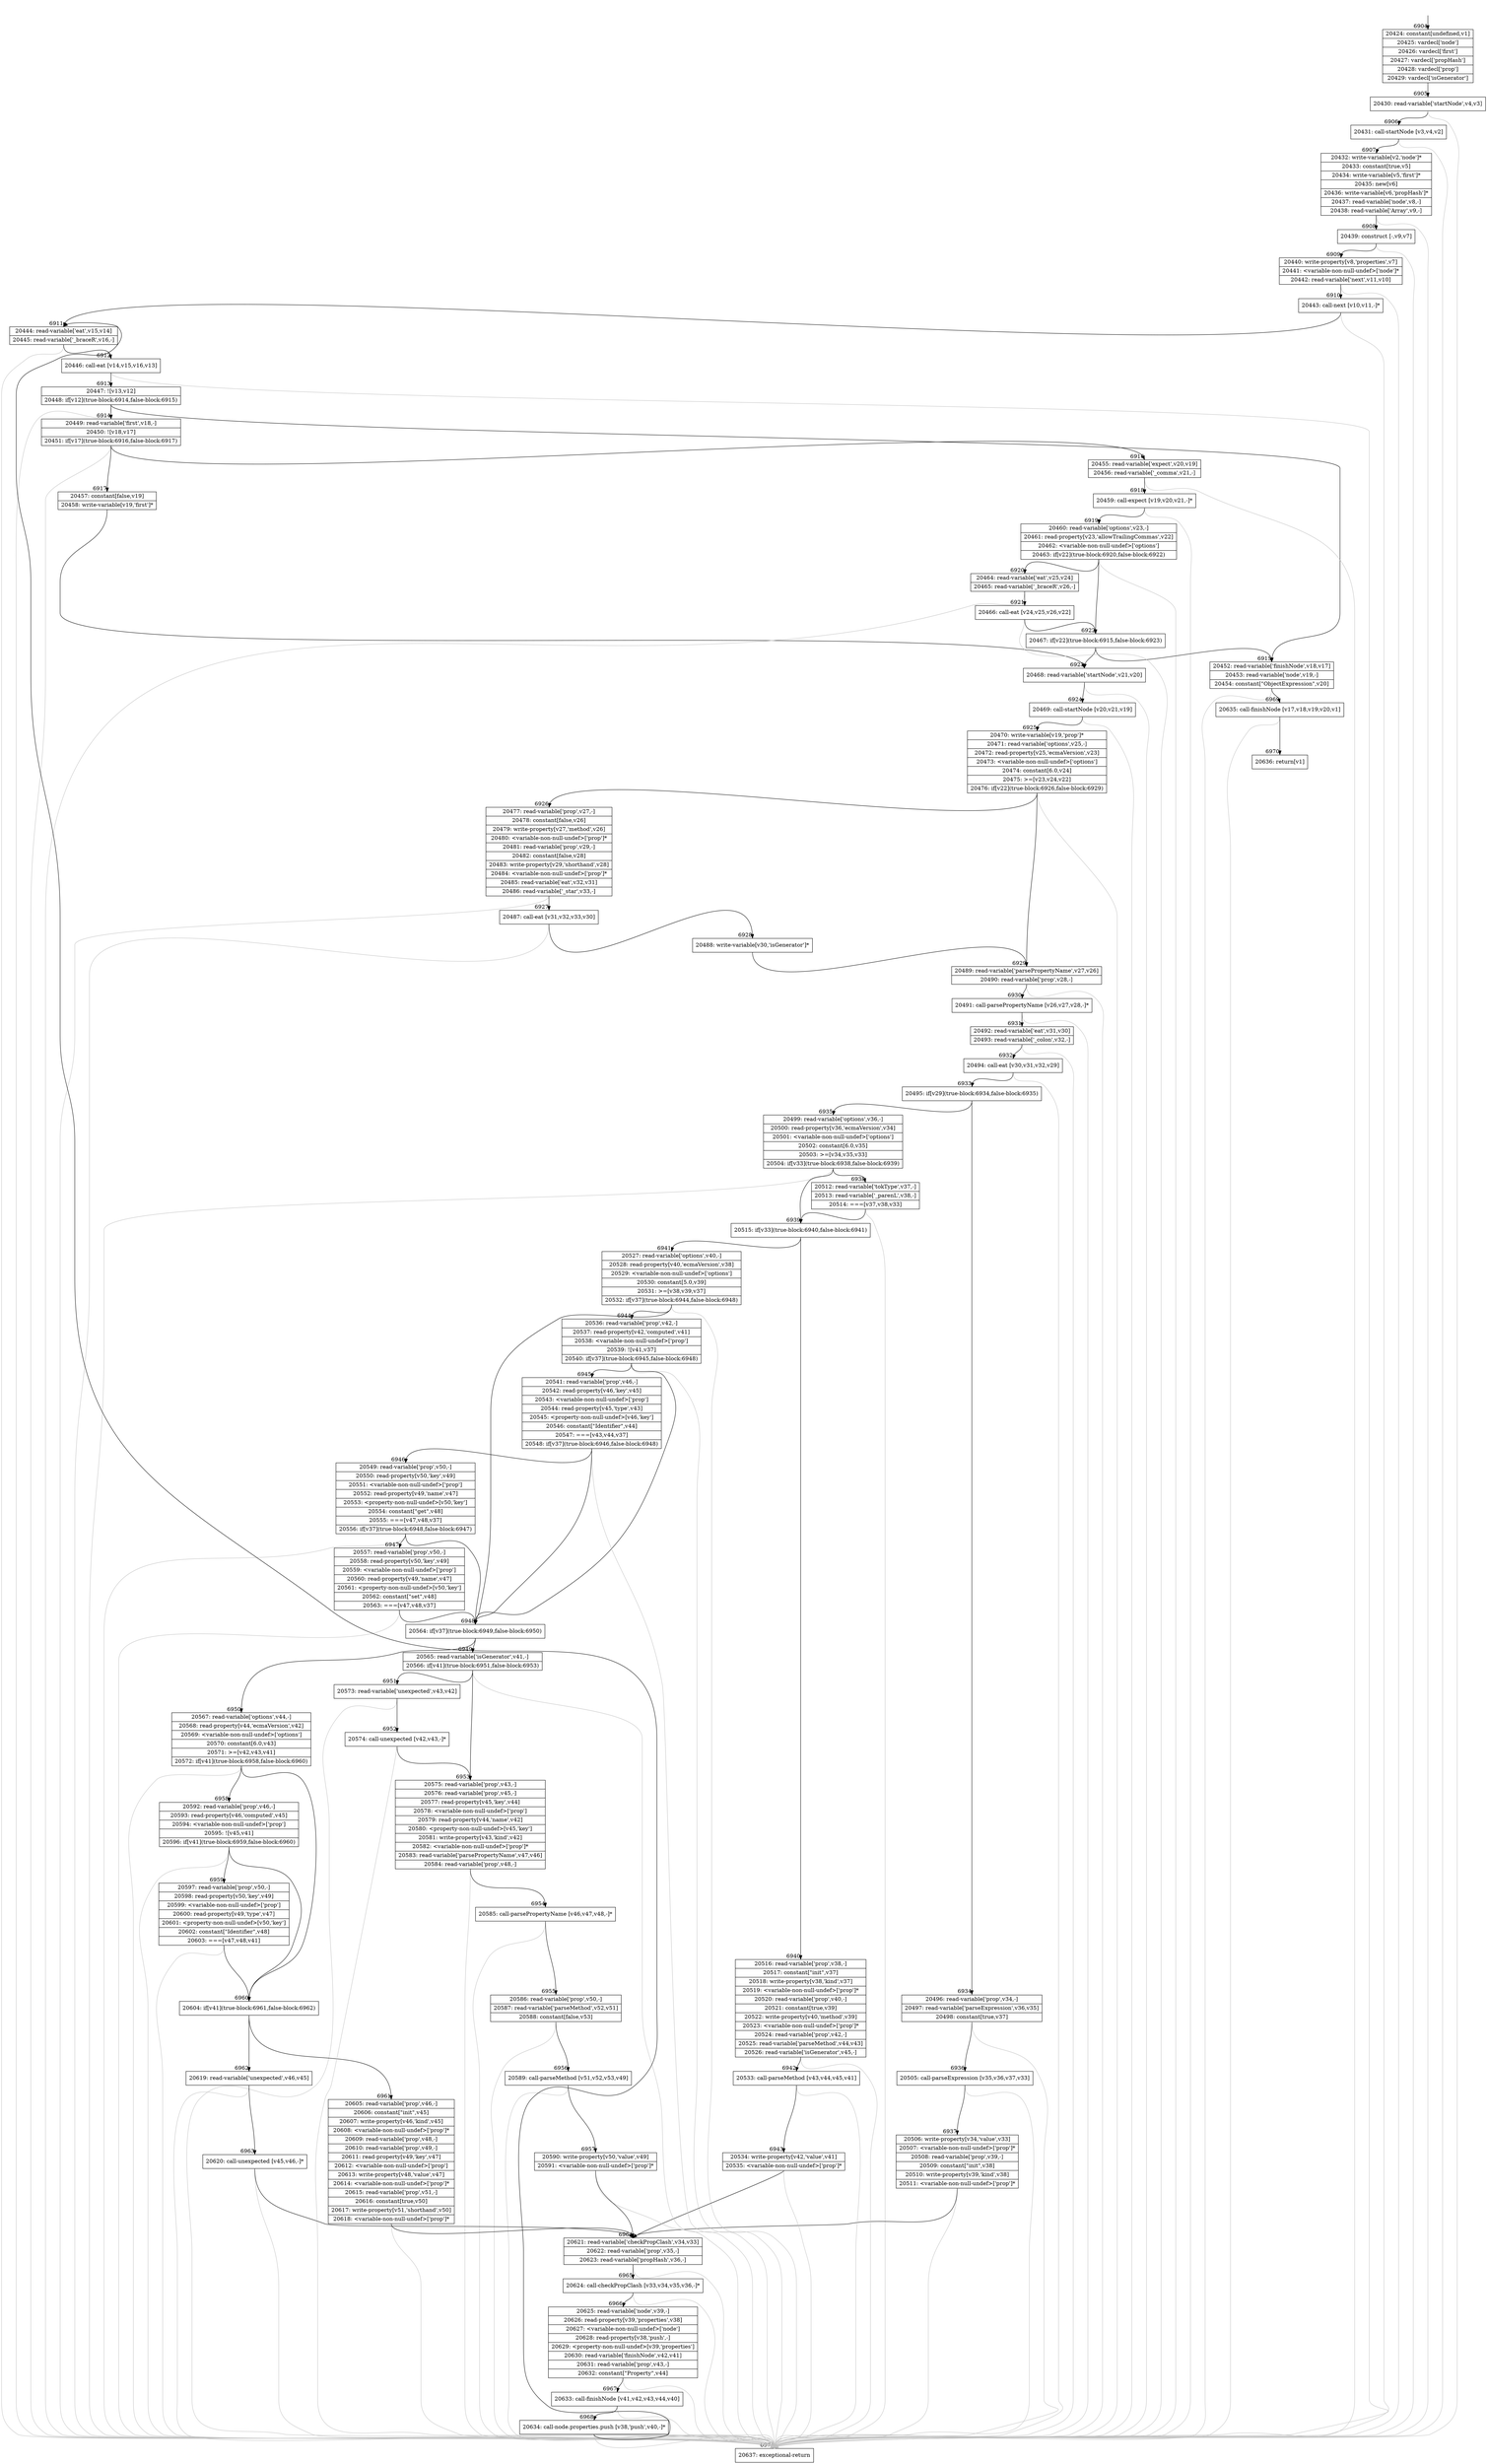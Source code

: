 digraph {
rankdir="TD"
BB_entry382[shape=none,label=""];
BB_entry382 -> BB6904 [tailport=s, headport=n, headlabel="    6904"]
BB6904 [shape=record label="{20424: constant[undefined,v1]|20425: vardecl['node']|20426: vardecl['first']|20427: vardecl['propHash']|20428: vardecl['prop']|20429: vardecl['isGenerator']}" ] 
BB6904 -> BB6905 [tailport=s, headport=n, headlabel="      6905"]
BB6905 [shape=record label="{20430: read-variable['startNode',v4,v3]}" ] 
BB6905 -> BB6906 [tailport=s, headport=n, headlabel="      6906"]
BB6905 -> BB6971 [tailport=s, headport=n, color=gray, headlabel="      6971"]
BB6906 [shape=record label="{20431: call-startNode [v3,v4,v2]}" ] 
BB6906 -> BB6907 [tailport=s, headport=n, headlabel="      6907"]
BB6906 -> BB6971 [tailport=s, headport=n, color=gray]
BB6907 [shape=record label="{20432: write-variable[v2,'node']*|20433: constant[true,v5]|20434: write-variable[v5,'first']*|20435: new[v6]|20436: write-variable[v6,'propHash']*|20437: read-variable['node',v8,-]|20438: read-variable['Array',v9,-]}" ] 
BB6907 -> BB6908 [tailport=s, headport=n, headlabel="      6908"]
BB6907 -> BB6971 [tailport=s, headport=n, color=gray]
BB6908 [shape=record label="{20439: construct [-,v9,v7]}" ] 
BB6908 -> BB6909 [tailport=s, headport=n, headlabel="      6909"]
BB6908 -> BB6971 [tailport=s, headport=n, color=gray]
BB6909 [shape=record label="{20440: write-property[v8,'properties',v7]|20441: \<variable-non-null-undef\>['node']*|20442: read-variable['next',v11,v10]}" ] 
BB6909 -> BB6910 [tailport=s, headport=n, headlabel="      6910"]
BB6909 -> BB6971 [tailport=s, headport=n, color=gray]
BB6910 [shape=record label="{20443: call-next [v10,v11,-]*}" ] 
BB6910 -> BB6911 [tailport=s, headport=n, headlabel="      6911"]
BB6910 -> BB6971 [tailport=s, headport=n, color=gray]
BB6911 [shape=record label="{20444: read-variable['eat',v15,v14]|20445: read-variable['_braceR',v16,-]}" ] 
BB6911 -> BB6912 [tailport=s, headport=n, headlabel="      6912"]
BB6911 -> BB6971 [tailport=s, headport=n, color=gray]
BB6912 [shape=record label="{20446: call-eat [v14,v15,v16,v13]}" ] 
BB6912 -> BB6913 [tailport=s, headport=n, headlabel="      6913"]
BB6912 -> BB6971 [tailport=s, headport=n, color=gray]
BB6913 [shape=record label="{20447: ![v13,v12]|20448: if[v12](true-block:6914,false-block:6915)}" ] 
BB6913 -> BB6914 [tailport=s, headport=n, headlabel="      6914"]
BB6913 -> BB6915 [tailport=s, headport=n, headlabel="      6915"]
BB6913 -> BB6971 [tailport=s, headport=n, color=gray]
BB6914 [shape=record label="{20449: read-variable['first',v18,-]|20450: ![v18,v17]|20451: if[v17](true-block:6916,false-block:6917)}" ] 
BB6914 -> BB6916 [tailport=s, headport=n, headlabel="      6916"]
BB6914 -> BB6917 [tailport=s, headport=n, headlabel="      6917"]
BB6914 -> BB6971 [tailport=s, headport=n, color=gray]
BB6915 [shape=record label="{20452: read-variable['finishNode',v18,v17]|20453: read-variable['node',v19,-]|20454: constant[\"ObjectExpression\",v20]}" ] 
BB6915 -> BB6969 [tailport=s, headport=n, headlabel="      6969"]
BB6915 -> BB6971 [tailport=s, headport=n, color=gray]
BB6916 [shape=record label="{20455: read-variable['expect',v20,v19]|20456: read-variable['_comma',v21,-]}" ] 
BB6916 -> BB6918 [tailport=s, headport=n, headlabel="      6918"]
BB6916 -> BB6971 [tailport=s, headport=n, color=gray]
BB6917 [shape=record label="{20457: constant[false,v19]|20458: write-variable[v19,'first']*}" ] 
BB6917 -> BB6923 [tailport=s, headport=n, headlabel="      6923"]
BB6918 [shape=record label="{20459: call-expect [v19,v20,v21,-]*}" ] 
BB6918 -> BB6919 [tailport=s, headport=n, headlabel="      6919"]
BB6918 -> BB6971 [tailport=s, headport=n, color=gray]
BB6919 [shape=record label="{20460: read-variable['options',v23,-]|20461: read-property[v23,'allowTrailingCommas',v22]|20462: \<variable-non-null-undef\>['options']|20463: if[v22](true-block:6920,false-block:6922)}" ] 
BB6919 -> BB6922 [tailport=s, headport=n, headlabel="      6922"]
BB6919 -> BB6920 [tailport=s, headport=n, headlabel="      6920"]
BB6919 -> BB6971 [tailport=s, headport=n, color=gray]
BB6920 [shape=record label="{20464: read-variable['eat',v25,v24]|20465: read-variable['_braceR',v26,-]}" ] 
BB6920 -> BB6921 [tailport=s, headport=n, headlabel="      6921"]
BB6920 -> BB6971 [tailport=s, headport=n, color=gray]
BB6921 [shape=record label="{20466: call-eat [v24,v25,v26,v22]}" ] 
BB6921 -> BB6922 [tailport=s, headport=n]
BB6921 -> BB6971 [tailport=s, headport=n, color=gray]
BB6922 [shape=record label="{20467: if[v22](true-block:6915,false-block:6923)}" ] 
BB6922 -> BB6915 [tailport=s, headport=n]
BB6922 -> BB6923 [tailport=s, headport=n]
BB6923 [shape=record label="{20468: read-variable['startNode',v21,v20]}" ] 
BB6923 -> BB6924 [tailport=s, headport=n, headlabel="      6924"]
BB6923 -> BB6971 [tailport=s, headport=n, color=gray]
BB6924 [shape=record label="{20469: call-startNode [v20,v21,v19]}" ] 
BB6924 -> BB6925 [tailport=s, headport=n, headlabel="      6925"]
BB6924 -> BB6971 [tailport=s, headport=n, color=gray]
BB6925 [shape=record label="{20470: write-variable[v19,'prop']*|20471: read-variable['options',v25,-]|20472: read-property[v25,'ecmaVersion',v23]|20473: \<variable-non-null-undef\>['options']|20474: constant[6.0,v24]|20475: \>=[v23,v24,v22]|20476: if[v22](true-block:6926,false-block:6929)}" ] 
BB6925 -> BB6926 [tailport=s, headport=n, headlabel="      6926"]
BB6925 -> BB6929 [tailport=s, headport=n, headlabel="      6929"]
BB6925 -> BB6971 [tailport=s, headport=n, color=gray]
BB6926 [shape=record label="{20477: read-variable['prop',v27,-]|20478: constant[false,v26]|20479: write-property[v27,'method',v26]|20480: \<variable-non-null-undef\>['prop']*|20481: read-variable['prop',v29,-]|20482: constant[false,v28]|20483: write-property[v29,'shorthand',v28]|20484: \<variable-non-null-undef\>['prop']*|20485: read-variable['eat',v32,v31]|20486: read-variable['_star',v33,-]}" ] 
BB6926 -> BB6927 [tailport=s, headport=n, headlabel="      6927"]
BB6926 -> BB6971 [tailport=s, headport=n, color=gray]
BB6927 [shape=record label="{20487: call-eat [v31,v32,v33,v30]}" ] 
BB6927 -> BB6928 [tailport=s, headport=n, headlabel="      6928"]
BB6927 -> BB6971 [tailport=s, headport=n, color=gray]
BB6928 [shape=record label="{20488: write-variable[v30,'isGenerator']*}" ] 
BB6928 -> BB6929 [tailport=s, headport=n]
BB6929 [shape=record label="{20489: read-variable['parsePropertyName',v27,v26]|20490: read-variable['prop',v28,-]}" ] 
BB6929 -> BB6930 [tailport=s, headport=n, headlabel="      6930"]
BB6929 -> BB6971 [tailport=s, headport=n, color=gray]
BB6930 [shape=record label="{20491: call-parsePropertyName [v26,v27,v28,-]*}" ] 
BB6930 -> BB6931 [tailport=s, headport=n, headlabel="      6931"]
BB6930 -> BB6971 [tailport=s, headport=n, color=gray]
BB6931 [shape=record label="{20492: read-variable['eat',v31,v30]|20493: read-variable['_colon',v32,-]}" ] 
BB6931 -> BB6932 [tailport=s, headport=n, headlabel="      6932"]
BB6931 -> BB6971 [tailport=s, headport=n, color=gray]
BB6932 [shape=record label="{20494: call-eat [v30,v31,v32,v29]}" ] 
BB6932 -> BB6933 [tailport=s, headport=n, headlabel="      6933"]
BB6932 -> BB6971 [tailport=s, headport=n, color=gray]
BB6933 [shape=record label="{20495: if[v29](true-block:6934,false-block:6935)}" ] 
BB6933 -> BB6934 [tailport=s, headport=n, headlabel="      6934"]
BB6933 -> BB6935 [tailport=s, headport=n, headlabel="      6935"]
BB6934 [shape=record label="{20496: read-variable['prop',v34,-]|20497: read-variable['parseExpression',v36,v35]|20498: constant[true,v37]}" ] 
BB6934 -> BB6936 [tailport=s, headport=n, headlabel="      6936"]
BB6934 -> BB6971 [tailport=s, headport=n, color=gray]
BB6935 [shape=record label="{20499: read-variable['options',v36,-]|20500: read-property[v36,'ecmaVersion',v34]|20501: \<variable-non-null-undef\>['options']|20502: constant[6.0,v35]|20503: \>=[v34,v35,v33]|20504: if[v33](true-block:6938,false-block:6939)}" ] 
BB6935 -> BB6939 [tailport=s, headport=n, headlabel="      6939"]
BB6935 -> BB6938 [tailport=s, headport=n, headlabel="      6938"]
BB6935 -> BB6971 [tailport=s, headport=n, color=gray]
BB6936 [shape=record label="{20505: call-parseExpression [v35,v36,v37,v33]}" ] 
BB6936 -> BB6937 [tailport=s, headport=n, headlabel="      6937"]
BB6936 -> BB6971 [tailport=s, headport=n, color=gray]
BB6937 [shape=record label="{20506: write-property[v34,'value',v33]|20507: \<variable-non-null-undef\>['prop']*|20508: read-variable['prop',v39,-]|20509: constant[\"init\",v38]|20510: write-property[v39,'kind',v38]|20511: \<variable-non-null-undef\>['prop']*}" ] 
BB6937 -> BB6964 [tailport=s, headport=n, headlabel="      6964"]
BB6937 -> BB6971 [tailport=s, headport=n, color=gray]
BB6938 [shape=record label="{20512: read-variable['tokType',v37,-]|20513: read-variable['_parenL',v38,-]|20514: ===[v37,v38,v33]}" ] 
BB6938 -> BB6939 [tailport=s, headport=n]
BB6938 -> BB6971 [tailport=s, headport=n, color=gray]
BB6939 [shape=record label="{20515: if[v33](true-block:6940,false-block:6941)}" ] 
BB6939 -> BB6940 [tailport=s, headport=n, headlabel="      6940"]
BB6939 -> BB6941 [tailport=s, headport=n, headlabel="      6941"]
BB6940 [shape=record label="{20516: read-variable['prop',v38,-]|20517: constant[\"init\",v37]|20518: write-property[v38,'kind',v37]|20519: \<variable-non-null-undef\>['prop']*|20520: read-variable['prop',v40,-]|20521: constant[true,v39]|20522: write-property[v40,'method',v39]|20523: \<variable-non-null-undef\>['prop']*|20524: read-variable['prop',v42,-]|20525: read-variable['parseMethod',v44,v43]|20526: read-variable['isGenerator',v45,-]}" ] 
BB6940 -> BB6942 [tailport=s, headport=n, headlabel="      6942"]
BB6940 -> BB6971 [tailport=s, headport=n, color=gray]
BB6941 [shape=record label="{20527: read-variable['options',v40,-]|20528: read-property[v40,'ecmaVersion',v38]|20529: \<variable-non-null-undef\>['options']|20530: constant[5.0,v39]|20531: \>=[v38,v39,v37]|20532: if[v37](true-block:6944,false-block:6948)}" ] 
BB6941 -> BB6948 [tailport=s, headport=n, headlabel="      6948"]
BB6941 -> BB6944 [tailport=s, headport=n, headlabel="      6944"]
BB6941 -> BB6971 [tailport=s, headport=n, color=gray]
BB6942 [shape=record label="{20533: call-parseMethod [v43,v44,v45,v41]}" ] 
BB6942 -> BB6943 [tailport=s, headport=n, headlabel="      6943"]
BB6942 -> BB6971 [tailport=s, headport=n, color=gray]
BB6943 [shape=record label="{20534: write-property[v42,'value',v41]|20535: \<variable-non-null-undef\>['prop']*}" ] 
BB6943 -> BB6964 [tailport=s, headport=n]
BB6943 -> BB6971 [tailport=s, headport=n, color=gray]
BB6944 [shape=record label="{20536: read-variable['prop',v42,-]|20537: read-property[v42,'computed',v41]|20538: \<variable-non-null-undef\>['prop']|20539: ![v41,v37]|20540: if[v37](true-block:6945,false-block:6948)}" ] 
BB6944 -> BB6948 [tailport=s, headport=n]
BB6944 -> BB6945 [tailport=s, headport=n, headlabel="      6945"]
BB6944 -> BB6971 [tailport=s, headport=n, color=gray]
BB6945 [shape=record label="{20541: read-variable['prop',v46,-]|20542: read-property[v46,'key',v45]|20543: \<variable-non-null-undef\>['prop']|20544: read-property[v45,'type',v43]|20545: \<property-non-null-undef\>[v46,'key']|20546: constant[\"Identifier\",v44]|20547: ===[v43,v44,v37]|20548: if[v37](true-block:6946,false-block:6948)}" ] 
BB6945 -> BB6948 [tailport=s, headport=n]
BB6945 -> BB6946 [tailport=s, headport=n, headlabel="      6946"]
BB6945 -> BB6971 [tailport=s, headport=n, color=gray]
BB6946 [shape=record label="{20549: read-variable['prop',v50,-]|20550: read-property[v50,'key',v49]|20551: \<variable-non-null-undef\>['prop']|20552: read-property[v49,'name',v47]|20553: \<property-non-null-undef\>[v50,'key']|20554: constant[\"get\",v48]|20555: ===[v47,v48,v37]|20556: if[v37](true-block:6948,false-block:6947)}" ] 
BB6946 -> BB6948 [tailport=s, headport=n]
BB6946 -> BB6947 [tailport=s, headport=n, headlabel="      6947"]
BB6946 -> BB6971 [tailport=s, headport=n, color=gray]
BB6947 [shape=record label="{20557: read-variable['prop',v50,-]|20558: read-property[v50,'key',v49]|20559: \<variable-non-null-undef\>['prop']|20560: read-property[v49,'name',v47]|20561: \<property-non-null-undef\>[v50,'key']|20562: constant[\"set\",v48]|20563: ===[v47,v48,v37]}" ] 
BB6947 -> BB6948 [tailport=s, headport=n]
BB6947 -> BB6971 [tailport=s, headport=n, color=gray]
BB6948 [shape=record label="{20564: if[v37](true-block:6949,false-block:6950)}" ] 
BB6948 -> BB6949 [tailport=s, headport=n, headlabel="      6949"]
BB6948 -> BB6950 [tailport=s, headport=n, headlabel="      6950"]
BB6949 [shape=record label="{20565: read-variable['isGenerator',v41,-]|20566: if[v41](true-block:6951,false-block:6953)}" ] 
BB6949 -> BB6951 [tailport=s, headport=n, headlabel="      6951"]
BB6949 -> BB6953 [tailport=s, headport=n, headlabel="      6953"]
BB6949 -> BB6971 [tailport=s, headport=n, color=gray]
BB6950 [shape=record label="{20567: read-variable['options',v44,-]|20568: read-property[v44,'ecmaVersion',v42]|20569: \<variable-non-null-undef\>['options']|20570: constant[6.0,v43]|20571: \>=[v42,v43,v41]|20572: if[v41](true-block:6958,false-block:6960)}" ] 
BB6950 -> BB6960 [tailport=s, headport=n, headlabel="      6960"]
BB6950 -> BB6958 [tailport=s, headport=n, headlabel="      6958"]
BB6950 -> BB6971 [tailport=s, headport=n, color=gray]
BB6951 [shape=record label="{20573: read-variable['unexpected',v43,v42]}" ] 
BB6951 -> BB6952 [tailport=s, headport=n, headlabel="      6952"]
BB6951 -> BB6971 [tailport=s, headport=n, color=gray]
BB6952 [shape=record label="{20574: call-unexpected [v42,v43,-]*}" ] 
BB6952 -> BB6953 [tailport=s, headport=n]
BB6952 -> BB6971 [tailport=s, headport=n, color=gray]
BB6953 [shape=record label="{20575: read-variable['prop',v43,-]|20576: read-variable['prop',v45,-]|20577: read-property[v45,'key',v44]|20578: \<variable-non-null-undef\>['prop']|20579: read-property[v44,'name',v42]|20580: \<property-non-null-undef\>[v45,'key']|20581: write-property[v43,'kind',v42]|20582: \<variable-non-null-undef\>['prop']*|20583: read-variable['parsePropertyName',v47,v46]|20584: read-variable['prop',v48,-]}" ] 
BB6953 -> BB6954 [tailport=s, headport=n, headlabel="      6954"]
BB6953 -> BB6971 [tailport=s, headport=n, color=gray]
BB6954 [shape=record label="{20585: call-parsePropertyName [v46,v47,v48,-]*}" ] 
BB6954 -> BB6955 [tailport=s, headport=n, headlabel="      6955"]
BB6954 -> BB6971 [tailport=s, headport=n, color=gray]
BB6955 [shape=record label="{20586: read-variable['prop',v50,-]|20587: read-variable['parseMethod',v52,v51]|20588: constant[false,v53]}" ] 
BB6955 -> BB6956 [tailport=s, headport=n, headlabel="      6956"]
BB6955 -> BB6971 [tailport=s, headport=n, color=gray]
BB6956 [shape=record label="{20589: call-parseMethod [v51,v52,v53,v49]}" ] 
BB6956 -> BB6957 [tailport=s, headport=n, headlabel="      6957"]
BB6956 -> BB6971 [tailport=s, headport=n, color=gray]
BB6957 [shape=record label="{20590: write-property[v50,'value',v49]|20591: \<variable-non-null-undef\>['prop']*}" ] 
BB6957 -> BB6964 [tailport=s, headport=n]
BB6957 -> BB6971 [tailport=s, headport=n, color=gray]
BB6958 [shape=record label="{20592: read-variable['prop',v46,-]|20593: read-property[v46,'computed',v45]|20594: \<variable-non-null-undef\>['prop']|20595: ![v45,v41]|20596: if[v41](true-block:6959,false-block:6960)}" ] 
BB6958 -> BB6960 [tailport=s, headport=n]
BB6958 -> BB6959 [tailport=s, headport=n, headlabel="      6959"]
BB6958 -> BB6971 [tailport=s, headport=n, color=gray]
BB6959 [shape=record label="{20597: read-variable['prop',v50,-]|20598: read-property[v50,'key',v49]|20599: \<variable-non-null-undef\>['prop']|20600: read-property[v49,'type',v47]|20601: \<property-non-null-undef\>[v50,'key']|20602: constant[\"Identifier\",v48]|20603: ===[v47,v48,v41]}" ] 
BB6959 -> BB6960 [tailport=s, headport=n]
BB6959 -> BB6971 [tailport=s, headport=n, color=gray]
BB6960 [shape=record label="{20604: if[v41](true-block:6961,false-block:6962)}" ] 
BB6960 -> BB6961 [tailport=s, headport=n, headlabel="      6961"]
BB6960 -> BB6962 [tailport=s, headport=n, headlabel="      6962"]
BB6961 [shape=record label="{20605: read-variable['prop',v46,-]|20606: constant[\"init\",v45]|20607: write-property[v46,'kind',v45]|20608: \<variable-non-null-undef\>['prop']*|20609: read-variable['prop',v48,-]|20610: read-variable['prop',v49,-]|20611: read-property[v49,'key',v47]|20612: \<variable-non-null-undef\>['prop']|20613: write-property[v48,'value',v47]|20614: \<variable-non-null-undef\>['prop']*|20615: read-variable['prop',v51,-]|20616: constant[true,v50]|20617: write-property[v51,'shorthand',v50]|20618: \<variable-non-null-undef\>['prop']*}" ] 
BB6961 -> BB6964 [tailport=s, headport=n]
BB6961 -> BB6971 [tailport=s, headport=n, color=gray]
BB6962 [shape=record label="{20619: read-variable['unexpected',v46,v45]}" ] 
BB6962 -> BB6963 [tailport=s, headport=n, headlabel="      6963"]
BB6962 -> BB6971 [tailport=s, headport=n, color=gray]
BB6963 [shape=record label="{20620: call-unexpected [v45,v46,-]*}" ] 
BB6963 -> BB6964 [tailport=s, headport=n]
BB6963 -> BB6971 [tailport=s, headport=n, color=gray]
BB6964 [shape=record label="{20621: read-variable['checkPropClash',v34,v33]|20622: read-variable['prop',v35,-]|20623: read-variable['propHash',v36,-]}" ] 
BB6964 -> BB6965 [tailport=s, headport=n, headlabel="      6965"]
BB6964 -> BB6971 [tailport=s, headport=n, color=gray]
BB6965 [shape=record label="{20624: call-checkPropClash [v33,v34,v35,v36,-]*}" ] 
BB6965 -> BB6966 [tailport=s, headport=n, headlabel="      6966"]
BB6965 -> BB6971 [tailport=s, headport=n, color=gray]
BB6966 [shape=record label="{20625: read-variable['node',v39,-]|20626: read-property[v39,'properties',v38]|20627: \<variable-non-null-undef\>['node']|20628: read-property[v38,'push',-]|20629: \<property-non-null-undef\>[v39,'properties']|20630: read-variable['finishNode',v42,v41]|20631: read-variable['prop',v43,-]|20632: constant[\"Property\",v44]}" ] 
BB6966 -> BB6967 [tailport=s, headport=n, headlabel="      6967"]
BB6966 -> BB6971 [tailport=s, headport=n, color=gray]
BB6967 [shape=record label="{20633: call-finishNode [v41,v42,v43,v44,v40]}" ] 
BB6967 -> BB6968 [tailport=s, headport=n, headlabel="      6968"]
BB6967 -> BB6971 [tailport=s, headport=n, color=gray]
BB6968 [shape=record label="{20634: call-node.properties.push [v38,'push',v40,-]*}" ] 
BB6968 -> BB6911 [tailport=s, headport=n]
BB6968 -> BB6971 [tailport=s, headport=n, color=gray]
BB6969 [shape=record label="{20635: call-finishNode [v17,v18,v19,v20,v1]}" ] 
BB6969 -> BB6970 [tailport=s, headport=n, headlabel="      6970"]
BB6969 -> BB6971 [tailport=s, headport=n, color=gray]
BB6970 [shape=record label="{20636: return[v1]}" ] 
BB6971 [shape=record label="{20637: exceptional-return}" ] 
//#$~ 6699
}
